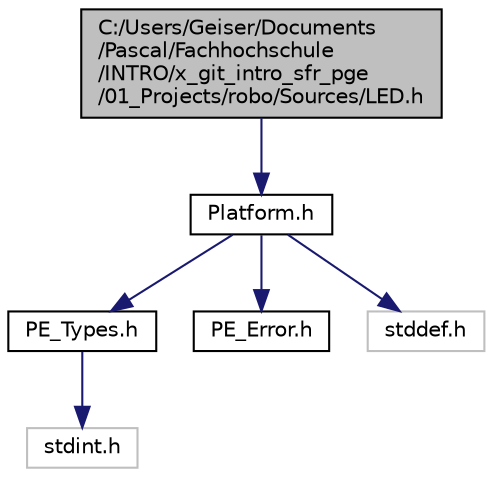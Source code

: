 digraph "C:/Users/Geiser/Documents/Pascal/Fachhochschule/INTRO/x_git_intro_sfr_pge/01_Projects/robo/Sources/LED.h"
{
  edge [fontname="Helvetica",fontsize="10",labelfontname="Helvetica",labelfontsize="10"];
  node [fontname="Helvetica",fontsize="10",shape=record];
  Node1 [label="C:/Users/Geiser/Documents\l/Pascal/Fachhochschule\l/INTRO/x_git_intro_sfr_pge\l/01_Projects/robo/Sources/LED.h",height=0.2,width=0.4,color="black", fillcolor="grey75", style="filled", fontcolor="black"];
  Node1 -> Node2 [color="midnightblue",fontsize="10",style="solid",fontname="Helvetica"];
  Node2 [label="Platform.h",height=0.2,width=0.4,color="black", fillcolor="white", style="filled",URL="$_platform_8h.html"];
  Node2 -> Node3 [color="midnightblue",fontsize="10",style="solid",fontname="Helvetica"];
  Node3 [label="PE_Types.h",height=0.2,width=0.4,color="black", fillcolor="white", style="filled",URL="$_p_e___types_8h.html",tooltip="PE_Types.h - contains definitions of basic types, register access macros and hardware specific macros..."];
  Node3 -> Node4 [color="midnightblue",fontsize="10",style="solid",fontname="Helvetica"];
  Node4 [label="stdint.h",height=0.2,width=0.4,color="grey75", fillcolor="white", style="filled"];
  Node2 -> Node5 [color="midnightblue",fontsize="10",style="solid",fontname="Helvetica"];
  Node5 [label="PE_Error.h",height=0.2,width=0.4,color="black", fillcolor="white", style="filled",URL="$_p_e___error_8h.html",tooltip="This component \"PE_Error\" contains internal definitions of the error constants. "];
  Node2 -> Node6 [color="midnightblue",fontsize="10",style="solid",fontname="Helvetica"];
  Node6 [label="stddef.h",height=0.2,width=0.4,color="grey75", fillcolor="white", style="filled"];
}
